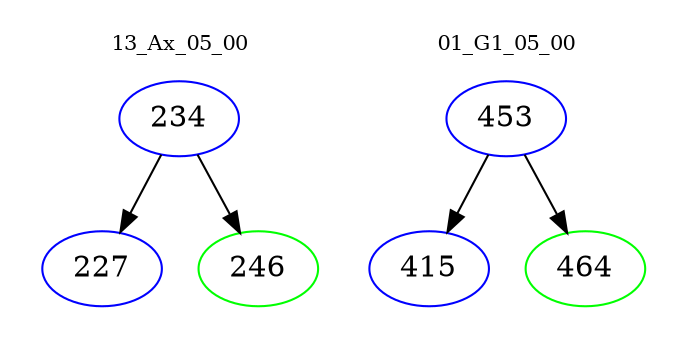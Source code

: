 digraph{
subgraph cluster_0 {
color = white
label = "13_Ax_05_00";
fontsize=10;
T0_234 [label="234", color="blue"]
T0_234 -> T0_227 [color="black"]
T0_227 [label="227", color="blue"]
T0_234 -> T0_246 [color="black"]
T0_246 [label="246", color="green"]
}
subgraph cluster_1 {
color = white
label = "01_G1_05_00";
fontsize=10;
T1_453 [label="453", color="blue"]
T1_453 -> T1_415 [color="black"]
T1_415 [label="415", color="blue"]
T1_453 -> T1_464 [color="black"]
T1_464 [label="464", color="green"]
}
}
